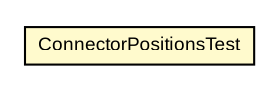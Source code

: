 #!/usr/local/bin/dot
#
# Class diagram 
# Generated by UMLGraph version R5_6-24-gf6e263 (http://www.umlgraph.org/)
#

digraph G {
	edge [fontname="arial",fontsize=10,labelfontname="arial",labelfontsize=10];
	node [fontname="arial",fontsize=10,shape=plaintext];
	nodesep=0.25;
	ranksep=0.5;
	// org.settings4j.ConnectorPositionsTest
	c628 [label=<<table title="org.settings4j.ConnectorPositionsTest" border="0" cellborder="1" cellspacing="0" cellpadding="2" port="p" bgcolor="lemonChiffon" href="./ConnectorPositionsTest.html">
		<tr><td><table border="0" cellspacing="0" cellpadding="1">
<tr><td align="center" balign="center"> ConnectorPositionsTest </td></tr>
		</table></td></tr>
		</table>>, URL="./ConnectorPositionsTest.html", fontname="arial", fontcolor="black", fontsize=9.0];
}

